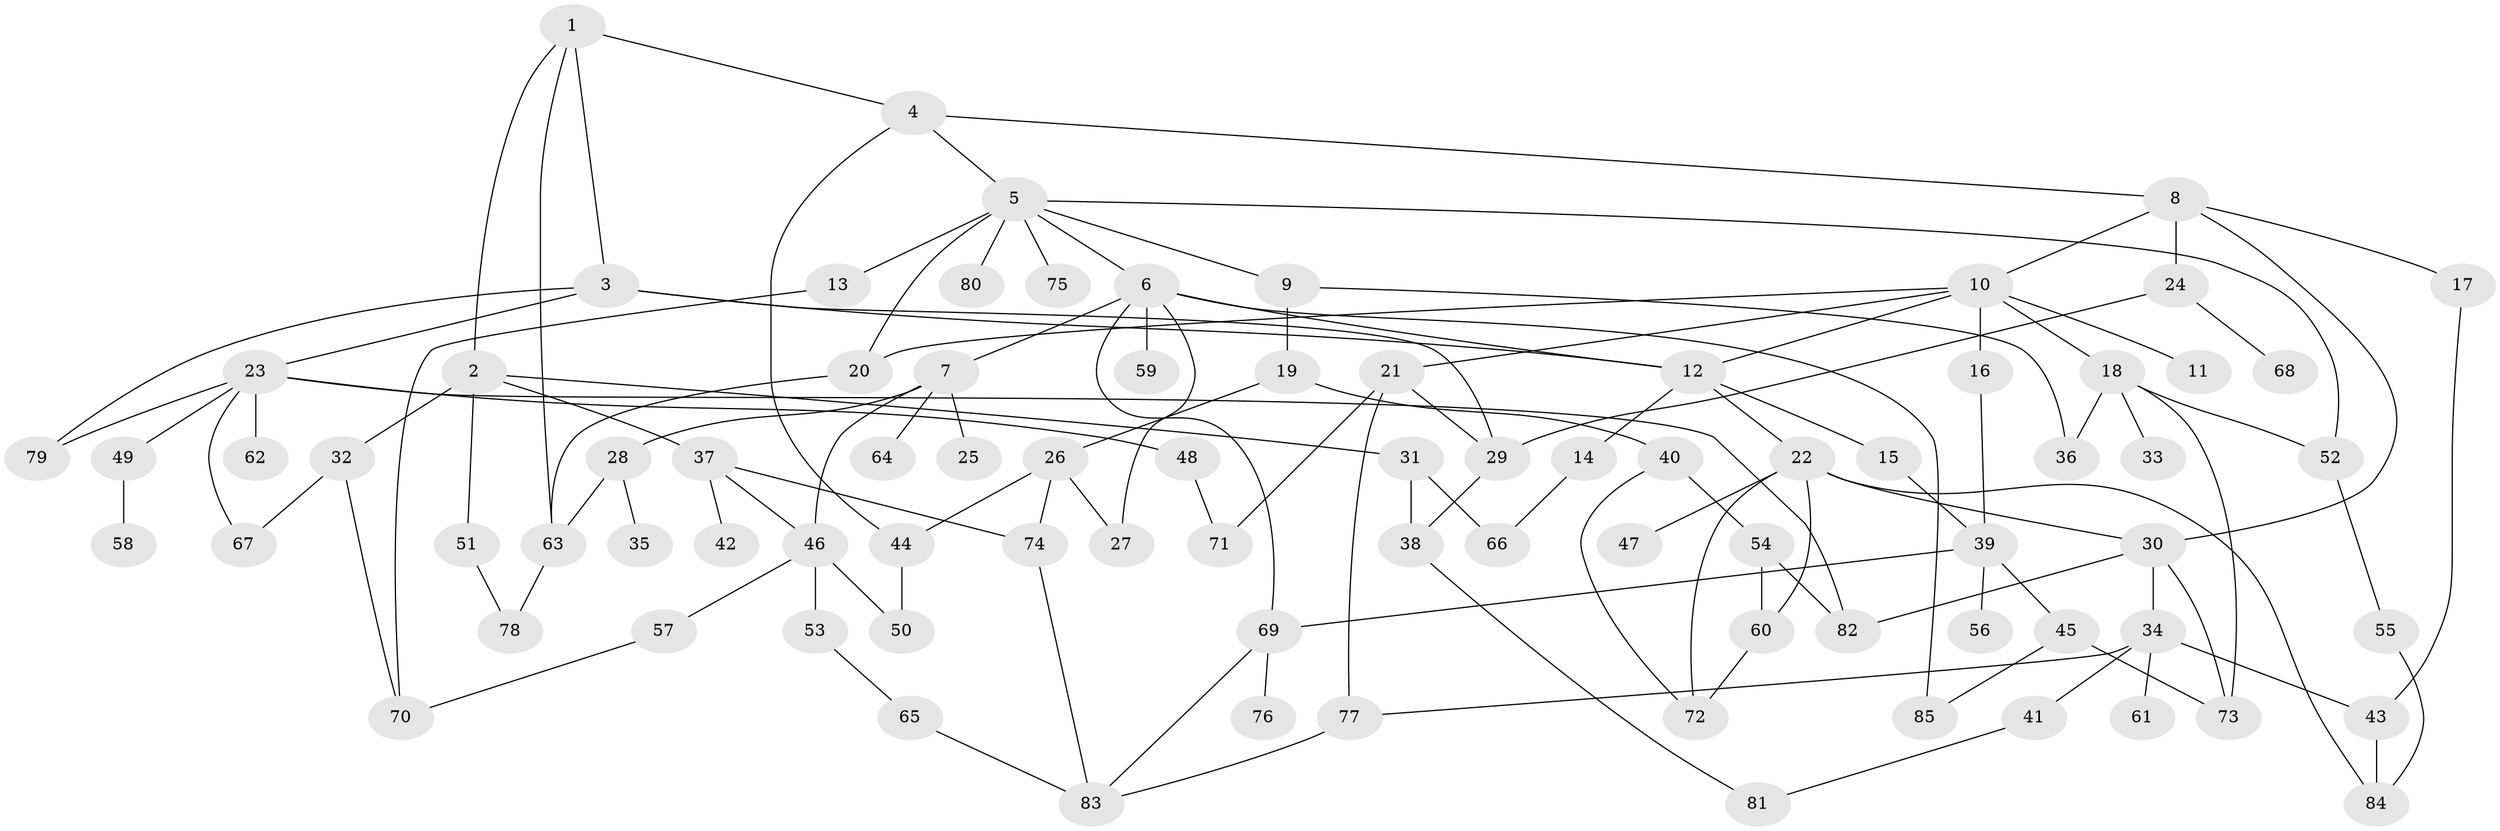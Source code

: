 // Generated by graph-tools (version 1.1) at 2025/49/03/09/25 03:49:18]
// undirected, 85 vertices, 125 edges
graph export_dot {
graph [start="1"]
  node [color=gray90,style=filled];
  1;
  2;
  3;
  4;
  5;
  6;
  7;
  8;
  9;
  10;
  11;
  12;
  13;
  14;
  15;
  16;
  17;
  18;
  19;
  20;
  21;
  22;
  23;
  24;
  25;
  26;
  27;
  28;
  29;
  30;
  31;
  32;
  33;
  34;
  35;
  36;
  37;
  38;
  39;
  40;
  41;
  42;
  43;
  44;
  45;
  46;
  47;
  48;
  49;
  50;
  51;
  52;
  53;
  54;
  55;
  56;
  57;
  58;
  59;
  60;
  61;
  62;
  63;
  64;
  65;
  66;
  67;
  68;
  69;
  70;
  71;
  72;
  73;
  74;
  75;
  76;
  77;
  78;
  79;
  80;
  81;
  82;
  83;
  84;
  85;
  1 -- 2;
  1 -- 3;
  1 -- 4;
  1 -- 63;
  2 -- 31;
  2 -- 32;
  2 -- 37;
  2 -- 51;
  3 -- 23;
  3 -- 79;
  3 -- 12;
  3 -- 29;
  4 -- 5;
  4 -- 8;
  4 -- 44;
  5 -- 6;
  5 -- 9;
  5 -- 13;
  5 -- 20;
  5 -- 52;
  5 -- 75;
  5 -- 80;
  6 -- 7;
  6 -- 12;
  6 -- 27;
  6 -- 59;
  6 -- 85;
  6 -- 69;
  7 -- 25;
  7 -- 28;
  7 -- 64;
  7 -- 46;
  8 -- 10;
  8 -- 17;
  8 -- 24;
  8 -- 30;
  9 -- 19;
  9 -- 36;
  10 -- 11;
  10 -- 16;
  10 -- 18;
  10 -- 21;
  10 -- 20;
  10 -- 12;
  12 -- 14;
  12 -- 15;
  12 -- 22;
  13 -- 70;
  14 -- 66;
  15 -- 39;
  16 -- 39;
  17 -- 43;
  18 -- 33;
  18 -- 73;
  18 -- 52;
  18 -- 36;
  19 -- 26;
  19 -- 40;
  20 -- 63;
  21 -- 71;
  21 -- 77;
  21 -- 29;
  22 -- 47;
  22 -- 60;
  22 -- 84;
  22 -- 30;
  22 -- 72;
  23 -- 48;
  23 -- 49;
  23 -- 62;
  23 -- 79;
  23 -- 82;
  23 -- 67;
  24 -- 29;
  24 -- 68;
  26 -- 44;
  26 -- 74;
  26 -- 27;
  28 -- 35;
  28 -- 63;
  29 -- 38;
  30 -- 34;
  30 -- 82;
  30 -- 73;
  31 -- 66;
  31 -- 38;
  32 -- 67;
  32 -- 70;
  34 -- 41;
  34 -- 43;
  34 -- 61;
  34 -- 77;
  37 -- 42;
  37 -- 46;
  37 -- 74;
  38 -- 81;
  39 -- 45;
  39 -- 56;
  39 -- 69;
  40 -- 54;
  40 -- 72;
  41 -- 81;
  43 -- 84;
  44 -- 50;
  45 -- 73;
  45 -- 85;
  46 -- 53;
  46 -- 57;
  46 -- 50;
  48 -- 71;
  49 -- 58;
  51 -- 78;
  52 -- 55;
  53 -- 65;
  54 -- 82;
  54 -- 60;
  55 -- 84;
  57 -- 70;
  60 -- 72;
  63 -- 78;
  65 -- 83;
  69 -- 76;
  69 -- 83;
  74 -- 83;
  77 -- 83;
}
